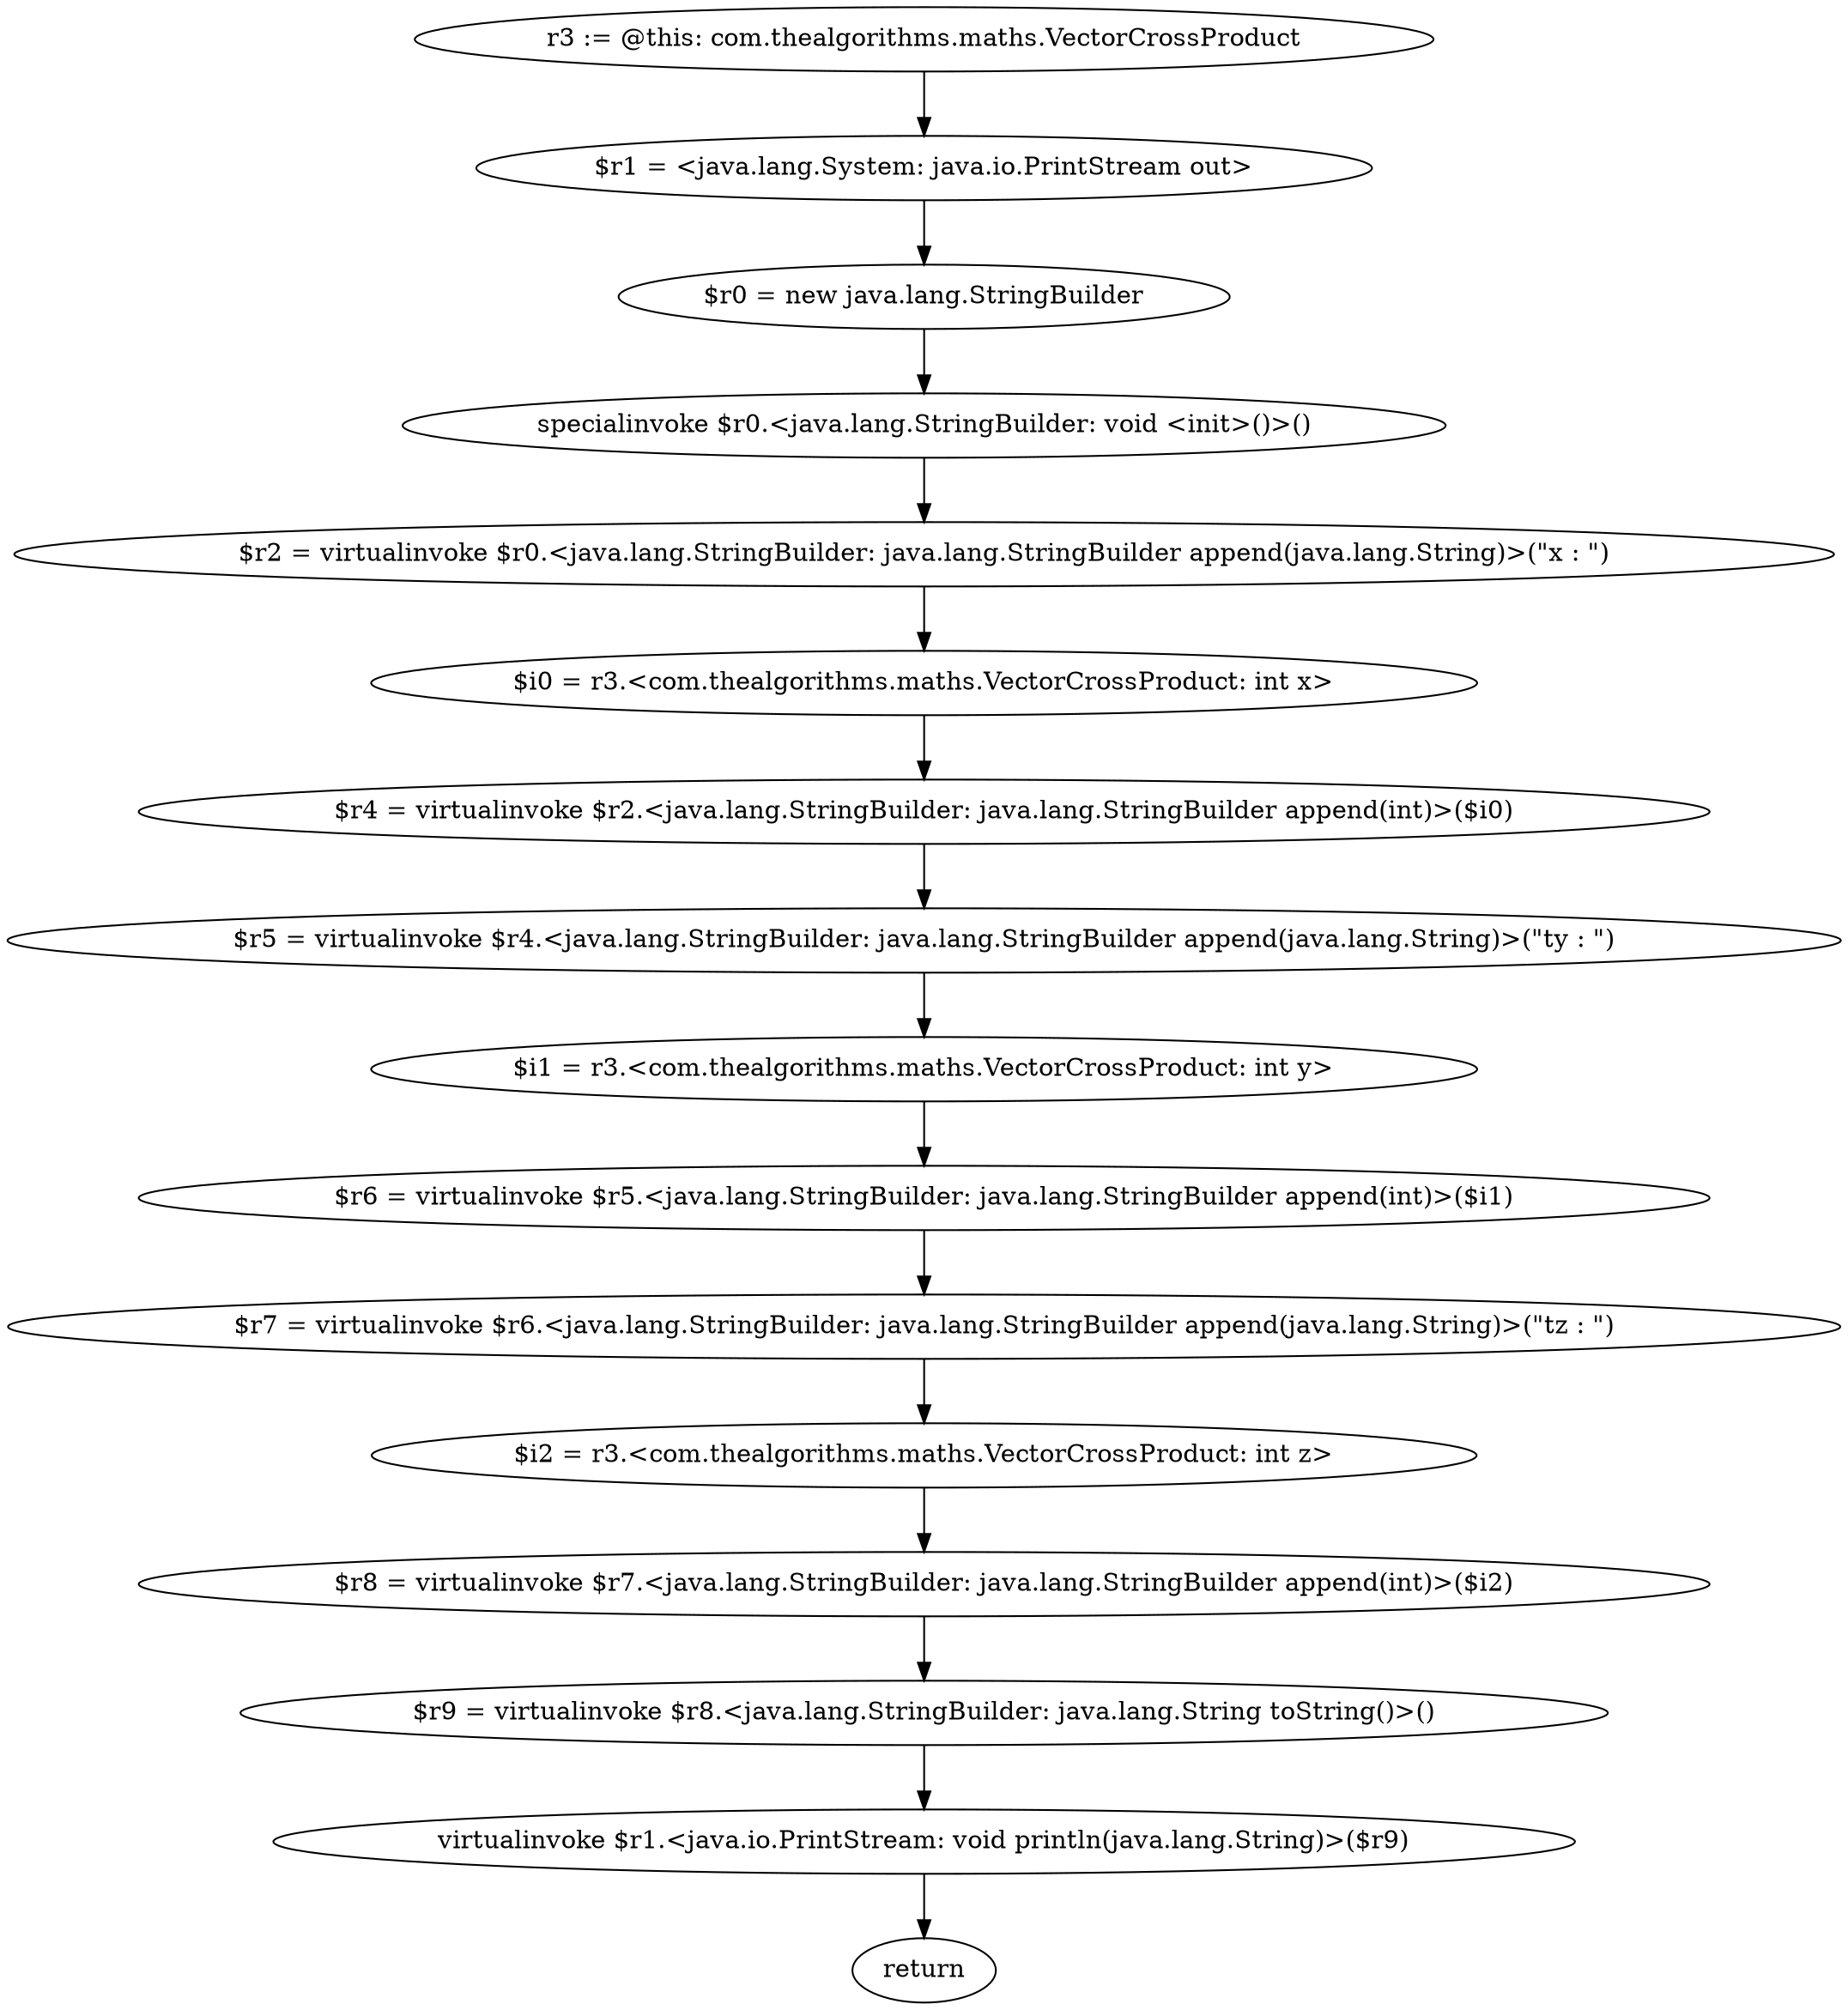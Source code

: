 digraph "unitGraph" {
    "r3 := @this: com.thealgorithms.maths.VectorCrossProduct"
    "$r1 = <java.lang.System: java.io.PrintStream out>"
    "$r0 = new java.lang.StringBuilder"
    "specialinvoke $r0.<java.lang.StringBuilder: void <init>()>()"
    "$r2 = virtualinvoke $r0.<java.lang.StringBuilder: java.lang.StringBuilder append(java.lang.String)>(\"x : \")"
    "$i0 = r3.<com.thealgorithms.maths.VectorCrossProduct: int x>"
    "$r4 = virtualinvoke $r2.<java.lang.StringBuilder: java.lang.StringBuilder append(int)>($i0)"
    "$r5 = virtualinvoke $r4.<java.lang.StringBuilder: java.lang.StringBuilder append(java.lang.String)>(\"\ty : \")"
    "$i1 = r3.<com.thealgorithms.maths.VectorCrossProduct: int y>"
    "$r6 = virtualinvoke $r5.<java.lang.StringBuilder: java.lang.StringBuilder append(int)>($i1)"
    "$r7 = virtualinvoke $r6.<java.lang.StringBuilder: java.lang.StringBuilder append(java.lang.String)>(\"\tz : \")"
    "$i2 = r3.<com.thealgorithms.maths.VectorCrossProduct: int z>"
    "$r8 = virtualinvoke $r7.<java.lang.StringBuilder: java.lang.StringBuilder append(int)>($i2)"
    "$r9 = virtualinvoke $r8.<java.lang.StringBuilder: java.lang.String toString()>()"
    "virtualinvoke $r1.<java.io.PrintStream: void println(java.lang.String)>($r9)"
    "return"
    "r3 := @this: com.thealgorithms.maths.VectorCrossProduct"->"$r1 = <java.lang.System: java.io.PrintStream out>";
    "$r1 = <java.lang.System: java.io.PrintStream out>"->"$r0 = new java.lang.StringBuilder";
    "$r0 = new java.lang.StringBuilder"->"specialinvoke $r0.<java.lang.StringBuilder: void <init>()>()";
    "specialinvoke $r0.<java.lang.StringBuilder: void <init>()>()"->"$r2 = virtualinvoke $r0.<java.lang.StringBuilder: java.lang.StringBuilder append(java.lang.String)>(\"x : \")";
    "$r2 = virtualinvoke $r0.<java.lang.StringBuilder: java.lang.StringBuilder append(java.lang.String)>(\"x : \")"->"$i0 = r3.<com.thealgorithms.maths.VectorCrossProduct: int x>";
    "$i0 = r3.<com.thealgorithms.maths.VectorCrossProduct: int x>"->"$r4 = virtualinvoke $r2.<java.lang.StringBuilder: java.lang.StringBuilder append(int)>($i0)";
    "$r4 = virtualinvoke $r2.<java.lang.StringBuilder: java.lang.StringBuilder append(int)>($i0)"->"$r5 = virtualinvoke $r4.<java.lang.StringBuilder: java.lang.StringBuilder append(java.lang.String)>(\"\ty : \")";
    "$r5 = virtualinvoke $r4.<java.lang.StringBuilder: java.lang.StringBuilder append(java.lang.String)>(\"\ty : \")"->"$i1 = r3.<com.thealgorithms.maths.VectorCrossProduct: int y>";
    "$i1 = r3.<com.thealgorithms.maths.VectorCrossProduct: int y>"->"$r6 = virtualinvoke $r5.<java.lang.StringBuilder: java.lang.StringBuilder append(int)>($i1)";
    "$r6 = virtualinvoke $r5.<java.lang.StringBuilder: java.lang.StringBuilder append(int)>($i1)"->"$r7 = virtualinvoke $r6.<java.lang.StringBuilder: java.lang.StringBuilder append(java.lang.String)>(\"\tz : \")";
    "$r7 = virtualinvoke $r6.<java.lang.StringBuilder: java.lang.StringBuilder append(java.lang.String)>(\"\tz : \")"->"$i2 = r3.<com.thealgorithms.maths.VectorCrossProduct: int z>";
    "$i2 = r3.<com.thealgorithms.maths.VectorCrossProduct: int z>"->"$r8 = virtualinvoke $r7.<java.lang.StringBuilder: java.lang.StringBuilder append(int)>($i2)";
    "$r8 = virtualinvoke $r7.<java.lang.StringBuilder: java.lang.StringBuilder append(int)>($i2)"->"$r9 = virtualinvoke $r8.<java.lang.StringBuilder: java.lang.String toString()>()";
    "$r9 = virtualinvoke $r8.<java.lang.StringBuilder: java.lang.String toString()>()"->"virtualinvoke $r1.<java.io.PrintStream: void println(java.lang.String)>($r9)";
    "virtualinvoke $r1.<java.io.PrintStream: void println(java.lang.String)>($r9)"->"return";
}
